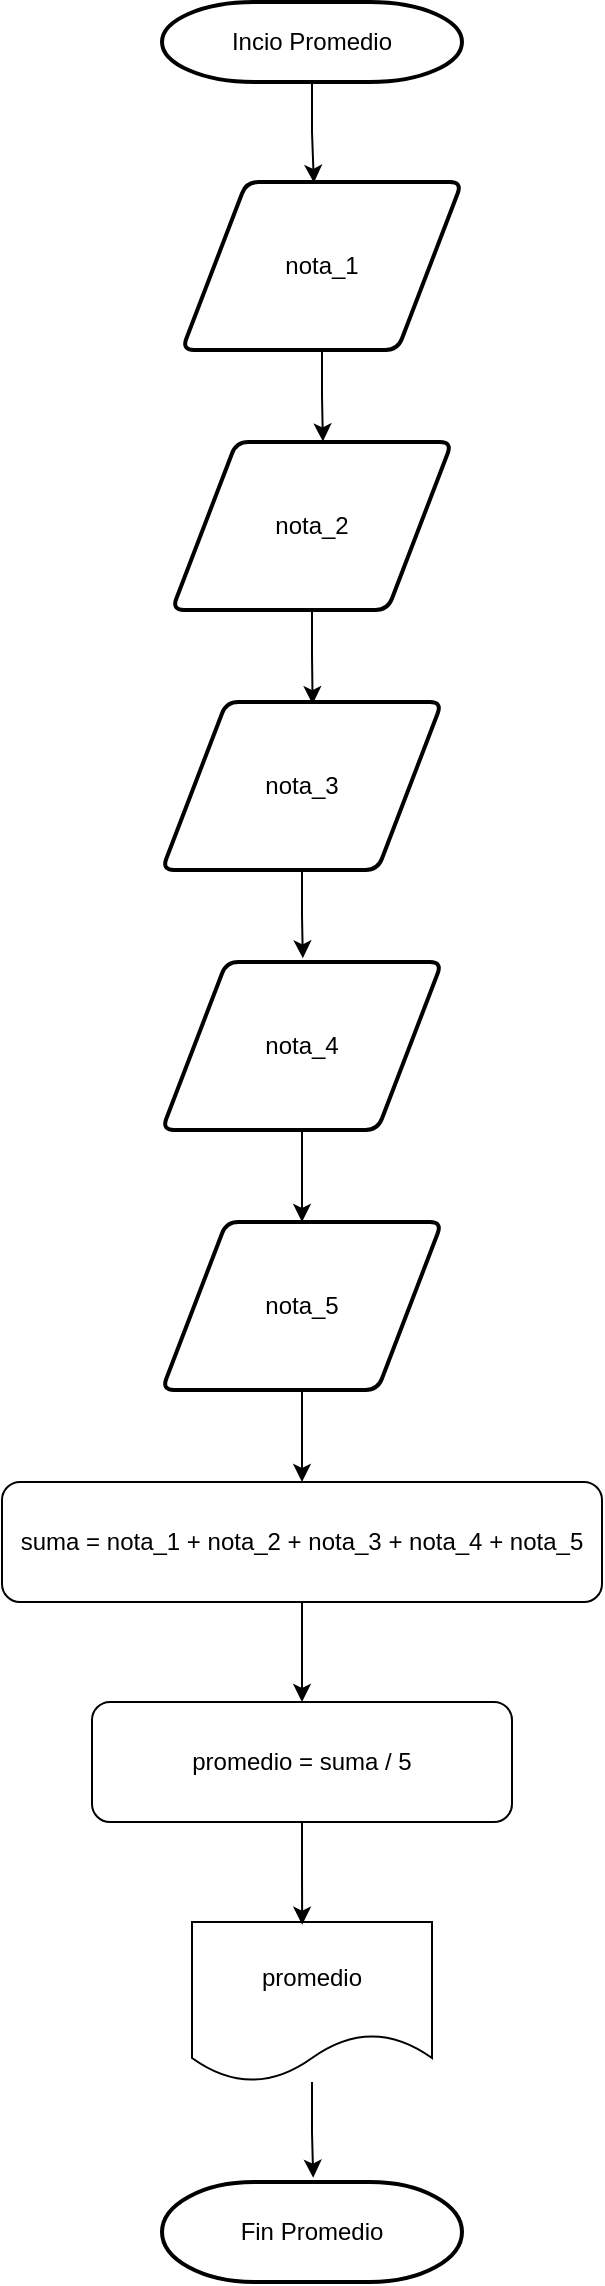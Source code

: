 <mxfile version="24.2.5" type="device">
  <diagram id="C5RBs43oDa-KdzZeNtuy" name="Page-1">
    <mxGraphModel dx="2026" dy="1183" grid="1" gridSize="10" guides="1" tooltips="1" connect="1" arrows="1" fold="1" page="1" pageScale="1" pageWidth="827" pageHeight="1169" math="0" shadow="0">
      <root>
        <mxCell id="WIyWlLk6GJQsqaUBKTNV-0" />
        <mxCell id="WIyWlLk6GJQsqaUBKTNV-1" parent="WIyWlLk6GJQsqaUBKTNV-0" />
        <mxCell id="Hs2GCKyb2eNE21YgtbiW-0" value="Incio Promedio" style="strokeWidth=2;html=1;shape=mxgraph.flowchart.terminator;whiteSpace=wrap;" vertex="1" parent="WIyWlLk6GJQsqaUBKTNV-1">
          <mxGeometry x="320" y="10" width="150" height="40" as="geometry" />
        </mxCell>
        <mxCell id="Hs2GCKyb2eNE21YgtbiW-1" value="Fin Promedio" style="strokeWidth=2;html=1;shape=mxgraph.flowchart.terminator;whiteSpace=wrap;" vertex="1" parent="WIyWlLk6GJQsqaUBKTNV-1">
          <mxGeometry x="320" y="1100" width="150" height="50" as="geometry" />
        </mxCell>
        <mxCell id="Hs2GCKyb2eNE21YgtbiW-3" value="nota_1" style="shape=parallelogram;html=1;strokeWidth=2;perimeter=parallelogramPerimeter;whiteSpace=wrap;rounded=1;arcSize=12;size=0.23;" vertex="1" parent="WIyWlLk6GJQsqaUBKTNV-1">
          <mxGeometry x="330" y="100" width="140" height="84" as="geometry" />
        </mxCell>
        <mxCell id="Hs2GCKyb2eNE21YgtbiW-4" value="nota_2" style="shape=parallelogram;html=1;strokeWidth=2;perimeter=parallelogramPerimeter;whiteSpace=wrap;rounded=1;arcSize=12;size=0.23;" vertex="1" parent="WIyWlLk6GJQsqaUBKTNV-1">
          <mxGeometry x="325" y="230" width="140" height="84" as="geometry" />
        </mxCell>
        <mxCell id="Hs2GCKyb2eNE21YgtbiW-5" value="nota_3" style="shape=parallelogram;html=1;strokeWidth=2;perimeter=parallelogramPerimeter;whiteSpace=wrap;rounded=1;arcSize=12;size=0.23;" vertex="1" parent="WIyWlLk6GJQsqaUBKTNV-1">
          <mxGeometry x="320" y="360" width="140" height="84" as="geometry" />
        </mxCell>
        <mxCell id="Hs2GCKyb2eNE21YgtbiW-18" style="edgeStyle=orthogonalEdgeStyle;rounded=0;orthogonalLoop=1;jettySize=auto;html=1;entryX=0.5;entryY=0;entryDx=0;entryDy=0;" edge="1" parent="WIyWlLk6GJQsqaUBKTNV-1" source="Hs2GCKyb2eNE21YgtbiW-6" target="Hs2GCKyb2eNE21YgtbiW-7">
          <mxGeometry relative="1" as="geometry" />
        </mxCell>
        <mxCell id="Hs2GCKyb2eNE21YgtbiW-6" value="nota_4" style="shape=parallelogram;html=1;strokeWidth=2;perimeter=parallelogramPerimeter;whiteSpace=wrap;rounded=1;arcSize=12;size=0.23;" vertex="1" parent="WIyWlLk6GJQsqaUBKTNV-1">
          <mxGeometry x="320" y="490" width="140" height="84" as="geometry" />
        </mxCell>
        <mxCell id="Hs2GCKyb2eNE21YgtbiW-7" value="nota_5" style="shape=parallelogram;html=1;strokeWidth=2;perimeter=parallelogramPerimeter;whiteSpace=wrap;rounded=1;arcSize=12;size=0.23;" vertex="1" parent="WIyWlLk6GJQsqaUBKTNV-1">
          <mxGeometry x="320" y="620" width="140" height="84" as="geometry" />
        </mxCell>
        <mxCell id="Hs2GCKyb2eNE21YgtbiW-20" style="edgeStyle=orthogonalEdgeStyle;rounded=0;orthogonalLoop=1;jettySize=auto;html=1;entryX=0.5;entryY=0;entryDx=0;entryDy=0;" edge="1" parent="WIyWlLk6GJQsqaUBKTNV-1" source="Hs2GCKyb2eNE21YgtbiW-9" target="Hs2GCKyb2eNE21YgtbiW-10">
          <mxGeometry relative="1" as="geometry" />
        </mxCell>
        <mxCell id="Hs2GCKyb2eNE21YgtbiW-9" value="suma = nota_1 + nota_2 + nota_3 + nota_4 + nota_5" style="rounded=1;whiteSpace=wrap;html=1;" vertex="1" parent="WIyWlLk6GJQsqaUBKTNV-1">
          <mxGeometry x="240" y="750" width="300" height="60" as="geometry" />
        </mxCell>
        <mxCell id="Hs2GCKyb2eNE21YgtbiW-10" value="promedio = suma / 5" style="rounded=1;whiteSpace=wrap;html=1;" vertex="1" parent="WIyWlLk6GJQsqaUBKTNV-1">
          <mxGeometry x="285" y="860" width="210" height="60" as="geometry" />
        </mxCell>
        <mxCell id="Hs2GCKyb2eNE21YgtbiW-11" value="promedio" style="shape=document;whiteSpace=wrap;html=1;boundedLbl=1;" vertex="1" parent="WIyWlLk6GJQsqaUBKTNV-1">
          <mxGeometry x="335" y="970" width="120" height="80" as="geometry" />
        </mxCell>
        <mxCell id="Hs2GCKyb2eNE21YgtbiW-13" style="edgeStyle=orthogonalEdgeStyle;rounded=0;orthogonalLoop=1;jettySize=auto;html=1;entryX=0.471;entryY=0.005;entryDx=0;entryDy=0;entryPerimeter=0;" edge="1" parent="WIyWlLk6GJQsqaUBKTNV-1" source="Hs2GCKyb2eNE21YgtbiW-0" target="Hs2GCKyb2eNE21YgtbiW-3">
          <mxGeometry relative="1" as="geometry" />
        </mxCell>
        <mxCell id="Hs2GCKyb2eNE21YgtbiW-14" style="edgeStyle=orthogonalEdgeStyle;rounded=0;orthogonalLoop=1;jettySize=auto;html=1;entryX=0.539;entryY=-0.003;entryDx=0;entryDy=0;entryPerimeter=0;" edge="1" parent="WIyWlLk6GJQsqaUBKTNV-1" source="Hs2GCKyb2eNE21YgtbiW-3" target="Hs2GCKyb2eNE21YgtbiW-4">
          <mxGeometry relative="1" as="geometry" />
        </mxCell>
        <mxCell id="Hs2GCKyb2eNE21YgtbiW-15" style="edgeStyle=orthogonalEdgeStyle;rounded=0;orthogonalLoop=1;jettySize=auto;html=1;entryX=0.538;entryY=0.013;entryDx=0;entryDy=0;entryPerimeter=0;" edge="1" parent="WIyWlLk6GJQsqaUBKTNV-1" source="Hs2GCKyb2eNE21YgtbiW-4" target="Hs2GCKyb2eNE21YgtbiW-5">
          <mxGeometry relative="1" as="geometry" />
        </mxCell>
        <mxCell id="Hs2GCKyb2eNE21YgtbiW-17" style="edgeStyle=orthogonalEdgeStyle;rounded=0;orthogonalLoop=1;jettySize=auto;html=1;entryX=0.503;entryY=-0.022;entryDx=0;entryDy=0;entryPerimeter=0;" edge="1" parent="WIyWlLk6GJQsqaUBKTNV-1" source="Hs2GCKyb2eNE21YgtbiW-5" target="Hs2GCKyb2eNE21YgtbiW-6">
          <mxGeometry relative="1" as="geometry" />
        </mxCell>
        <mxCell id="Hs2GCKyb2eNE21YgtbiW-19" style="edgeStyle=orthogonalEdgeStyle;rounded=0;orthogonalLoop=1;jettySize=auto;html=1;entryX=0.5;entryY=0;entryDx=0;entryDy=0;" edge="1" parent="WIyWlLk6GJQsqaUBKTNV-1" source="Hs2GCKyb2eNE21YgtbiW-7" target="Hs2GCKyb2eNE21YgtbiW-9">
          <mxGeometry relative="1" as="geometry" />
        </mxCell>
        <mxCell id="Hs2GCKyb2eNE21YgtbiW-21" style="edgeStyle=orthogonalEdgeStyle;rounded=0;orthogonalLoop=1;jettySize=auto;html=1;entryX=0.459;entryY=0.017;entryDx=0;entryDy=0;entryPerimeter=0;" edge="1" parent="WIyWlLk6GJQsqaUBKTNV-1" source="Hs2GCKyb2eNE21YgtbiW-10" target="Hs2GCKyb2eNE21YgtbiW-11">
          <mxGeometry relative="1" as="geometry" />
        </mxCell>
        <mxCell id="Hs2GCKyb2eNE21YgtbiW-22" style="edgeStyle=orthogonalEdgeStyle;rounded=0;orthogonalLoop=1;jettySize=auto;html=1;entryX=0.504;entryY=-0.043;entryDx=0;entryDy=0;entryPerimeter=0;" edge="1" parent="WIyWlLk6GJQsqaUBKTNV-1" source="Hs2GCKyb2eNE21YgtbiW-11" target="Hs2GCKyb2eNE21YgtbiW-1">
          <mxGeometry relative="1" as="geometry" />
        </mxCell>
      </root>
    </mxGraphModel>
  </diagram>
</mxfile>
